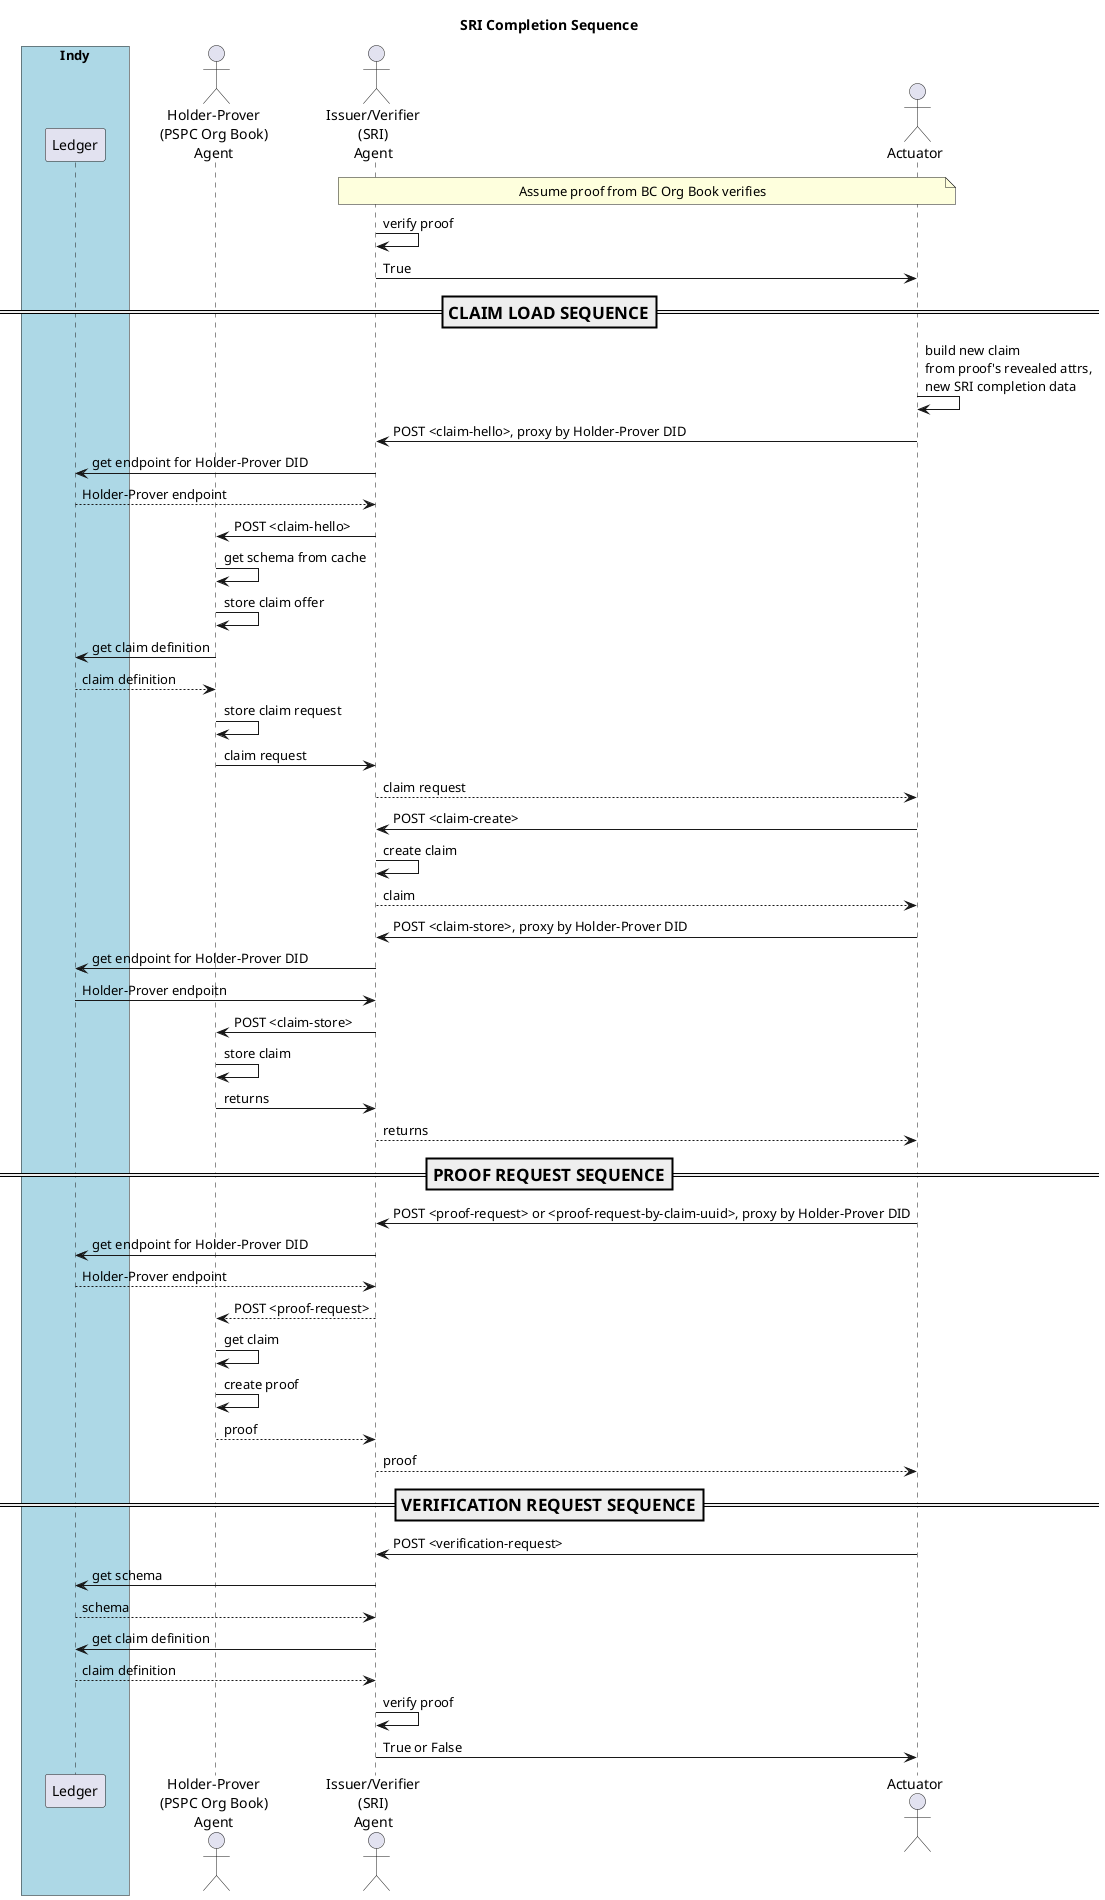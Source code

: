 @startuml
/'
Copyright 2017 Government of Canada - Public Services and Procurement Canada - buyandsell.gc.ca

Licensed under the Apache License, Version 2.0 (the "License");
you may not use this file except in compliance with the License.
You may obtain a copy of the License at

http://www.apache.org/licenses/LICENSE-2.0

Unless required by applicable law or agreed to in writing, software
distributed under the License is distributed on an "AS IS" BASIS,
WITHOUT WARRANTIES OR CONDITIONS OF ANY KIND, either express or implied.
See the License for the specific language governing permissions and
limitations under the License.
'/

skinparam ParticipantPadding 20
skinparam BoxPadding 20

title SRI Completion Sequence

box "Indy" #LightBlue
    participant "Ledger" as ledger
endbox

actor "Holder-Prover\n(PSPC Org Book)\nAgent" as obag
actor "Issuer/Verifier\n(SRI)\nAgent" as sag
actor "Actuator" as ator

note over sag, ator
Assume proof from BC Org Book verifies
endnote

sag -> sag: verify proof
sag -> ator: True

=== CLAIM LOAD SEQUENCE ==
ator -> ator: build new claim\nfrom proof's revealed attrs,\nnew SRI completion data

ator -> sag: POST <claim-hello>, proxy by Holder-Prover DID
sag -> ledger: get endpoint for Holder-Prover DID
ledger --> sag: Holder-Prover endpoint
sag -> obag: POST <claim-hello>
obag -> obag: get schema from cache
obag -> obag: store claim offer
obag -> ledger: get claim definition
ledger --> obag: claim definition
obag -> obag: store claim request
obag -> sag: claim request
sag --> ator: claim request

ator -> sag: POST <claim-create>
sag -> sag: create claim
sag --> ator: claim
ator -> sag: POST <claim-store>, proxy by Holder-Prover DID
sag -> ledger: get endpoint for Holder-Prover DID
ledger -> sag: Holder-Prover endpoitn
sag -> obag: POST <claim-store>
obag -> obag: store claim
obag -> sag: returns
sag --> ator: returns
 
=== PROOF REQUEST SEQUENCE ==
ator -> sag: POST <proof-request> or <proof-request-by-claim-uuid>, proxy by Holder-Prover DID
sag -> ledger: get endpoint for Holder-Prover DID
ledger --> sag: Holder-Prover endpoint
sag --> obag: POST <proof-request>
obag -> obag: get claim
obag -> obag: create proof
obag --> sag: proof
sag --> ator: proof

=== VERIFICATION REQUEST SEQUENCE ==
ator -> sag: POST <verification-request>
sag -> ledger: get schema
ledger --> sag: schema
sag -> ledger: get claim definition
ledger --> sag: claim definition
sag -> sag: verify proof
sag -> ator: True or False

@enduml
